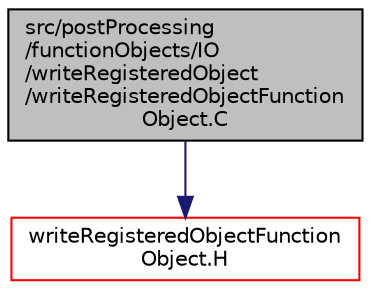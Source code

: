 digraph "src/postProcessing/functionObjects/IO/writeRegisteredObject/writeRegisteredObjectFunctionObject.C"
{
  bgcolor="transparent";
  edge [fontname="Helvetica",fontsize="10",labelfontname="Helvetica",labelfontsize="10"];
  node [fontname="Helvetica",fontsize="10",shape=record];
  Node1 [label="src/postProcessing\l/functionObjects/IO\l/writeRegisteredObject\l/writeRegisteredObjectFunction\lObject.C",height=0.2,width=0.4,color="black", fillcolor="grey75", style="filled", fontcolor="black"];
  Node1 -> Node2 [color="midnightblue",fontsize="10",style="solid",fontname="Helvetica"];
  Node2 [label="writeRegisteredObjectFunction\lObject.H",height=0.2,width=0.4,color="red",URL="$a09269.html"];
}
